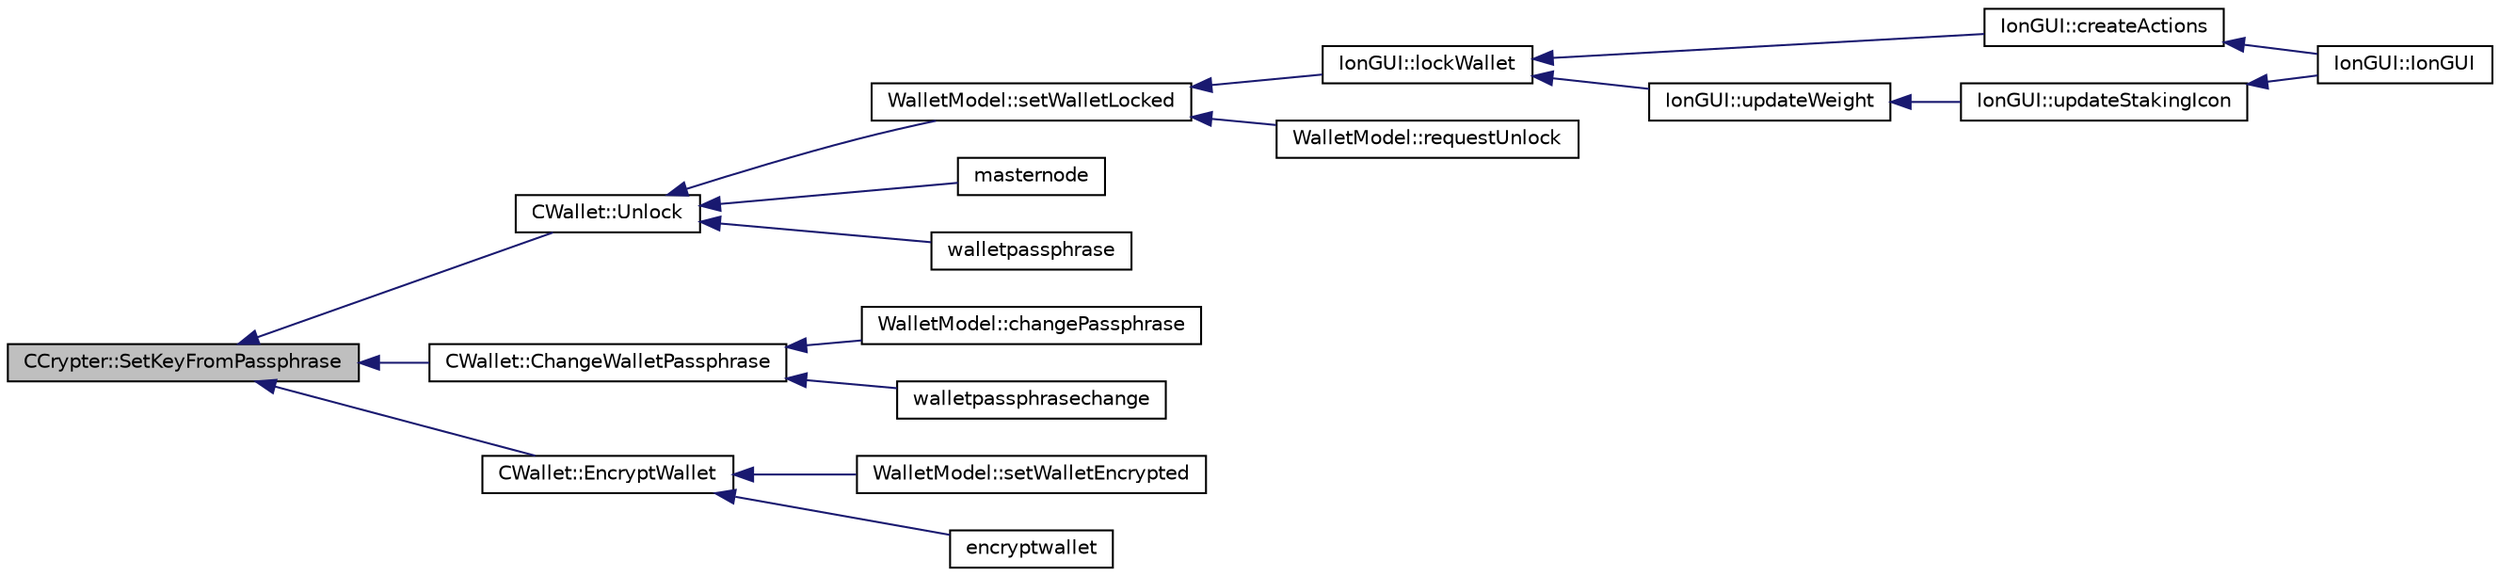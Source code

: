 digraph "CCrypter::SetKeyFromPassphrase"
{
  edge [fontname="Helvetica",fontsize="10",labelfontname="Helvetica",labelfontsize="10"];
  node [fontname="Helvetica",fontsize="10",shape=record];
  rankdir="LR";
  Node122 [label="CCrypter::SetKeyFromPassphrase",height=0.2,width=0.4,color="black", fillcolor="grey75", style="filled", fontcolor="black"];
  Node122 -> Node123 [dir="back",color="midnightblue",fontsize="10",style="solid",fontname="Helvetica"];
  Node123 [label="CWallet::Unlock",height=0.2,width=0.4,color="black", fillcolor="white", style="filled",URL="$class_c_wallet.html#a654ae5a3a7c4c7c7bfd271f108781b40"];
  Node123 -> Node124 [dir="back",color="midnightblue",fontsize="10",style="solid",fontname="Helvetica"];
  Node124 [label="WalletModel::setWalletLocked",height=0.2,width=0.4,color="black", fillcolor="white", style="filled",URL="$class_wallet_model.html#a5a8b65bfaecb0813d64c733f4f34f090"];
  Node124 -> Node125 [dir="back",color="midnightblue",fontsize="10",style="solid",fontname="Helvetica"];
  Node125 [label="IonGUI::lockWallet",height=0.2,width=0.4,color="black", fillcolor="white", style="filled",URL="$class_ion_g_u_i.html#abfbef460c97022eea4d5e2dec1887ba0"];
  Node125 -> Node126 [dir="back",color="midnightblue",fontsize="10",style="solid",fontname="Helvetica"];
  Node126 [label="IonGUI::createActions",height=0.2,width=0.4,color="black", fillcolor="white", style="filled",URL="$class_ion_g_u_i.html#a5a5e1c2fbc2fec3d925d654c61a8b252",tooltip="Create the main UI actions. "];
  Node126 -> Node127 [dir="back",color="midnightblue",fontsize="10",style="solid",fontname="Helvetica"];
  Node127 [label="IonGUI::IonGUI",height=0.2,width=0.4,color="black", fillcolor="white", style="filled",URL="$class_ion_g_u_i.html#ad0e22e4901b039bcc987ef0328c8c5d4"];
  Node125 -> Node128 [dir="back",color="midnightblue",fontsize="10",style="solid",fontname="Helvetica"];
  Node128 [label="IonGUI::updateWeight",height=0.2,width=0.4,color="black", fillcolor="white", style="filled",URL="$class_ion_g_u_i.html#a2689de984576a927ea382a800a81a3f0"];
  Node128 -> Node129 [dir="back",color="midnightblue",fontsize="10",style="solid",fontname="Helvetica"];
  Node129 [label="IonGUI::updateStakingIcon",height=0.2,width=0.4,color="black", fillcolor="white", style="filled",URL="$class_ion_g_u_i.html#a5e9ba63b943650e5dec3ab6e13e9a20b"];
  Node129 -> Node127 [dir="back",color="midnightblue",fontsize="10",style="solid",fontname="Helvetica"];
  Node124 -> Node130 [dir="back",color="midnightblue",fontsize="10",style="solid",fontname="Helvetica"];
  Node130 [label="WalletModel::requestUnlock",height=0.2,width=0.4,color="black", fillcolor="white", style="filled",URL="$class_wallet_model.html#ae98eaede9493625ce778a0a873b3d124"];
  Node123 -> Node131 [dir="back",color="midnightblue",fontsize="10",style="solid",fontname="Helvetica"];
  Node131 [label="masternode",height=0.2,width=0.4,color="black", fillcolor="white", style="filled",URL="$rpcstashedsend_8cpp.html#a30609e443aeb47c29ed0878d16b1b5e1"];
  Node123 -> Node132 [dir="back",color="midnightblue",fontsize="10",style="solid",fontname="Helvetica"];
  Node132 [label="walletpassphrase",height=0.2,width=0.4,color="black", fillcolor="white", style="filled",URL="$rpcwallet_8cpp.html#a733f7c70e7c18783935e6de9643c0086"];
  Node122 -> Node133 [dir="back",color="midnightblue",fontsize="10",style="solid",fontname="Helvetica"];
  Node133 [label="CWallet::ChangeWalletPassphrase",height=0.2,width=0.4,color="black", fillcolor="white", style="filled",URL="$class_c_wallet.html#a4abcec3066e7c462f4564c159fc15031"];
  Node133 -> Node134 [dir="back",color="midnightblue",fontsize="10",style="solid",fontname="Helvetica"];
  Node134 [label="WalletModel::changePassphrase",height=0.2,width=0.4,color="black", fillcolor="white", style="filled",URL="$class_wallet_model.html#a67ebff3f267b5c9973c0465184c085a4"];
  Node133 -> Node135 [dir="back",color="midnightblue",fontsize="10",style="solid",fontname="Helvetica"];
  Node135 [label="walletpassphrasechange",height=0.2,width=0.4,color="black", fillcolor="white", style="filled",URL="$rpcwallet_8cpp.html#a84ad884957e24688433be32a9ca70933"];
  Node122 -> Node136 [dir="back",color="midnightblue",fontsize="10",style="solid",fontname="Helvetica"];
  Node136 [label="CWallet::EncryptWallet",height=0.2,width=0.4,color="black", fillcolor="white", style="filled",URL="$class_c_wallet.html#ab34fe5bf771619dcbe22a65f013e5469"];
  Node136 -> Node137 [dir="back",color="midnightblue",fontsize="10",style="solid",fontname="Helvetica"];
  Node137 [label="WalletModel::setWalletEncrypted",height=0.2,width=0.4,color="black", fillcolor="white", style="filled",URL="$class_wallet_model.html#a444340830badcd48e3a4dd6b03d9c4d7"];
  Node136 -> Node138 [dir="back",color="midnightblue",fontsize="10",style="solid",fontname="Helvetica"];
  Node138 [label="encryptwallet",height=0.2,width=0.4,color="black", fillcolor="white", style="filled",URL="$rpcwallet_8cpp.html#a5fb49bac2748015a256c63e9f8ccc539"];
}
